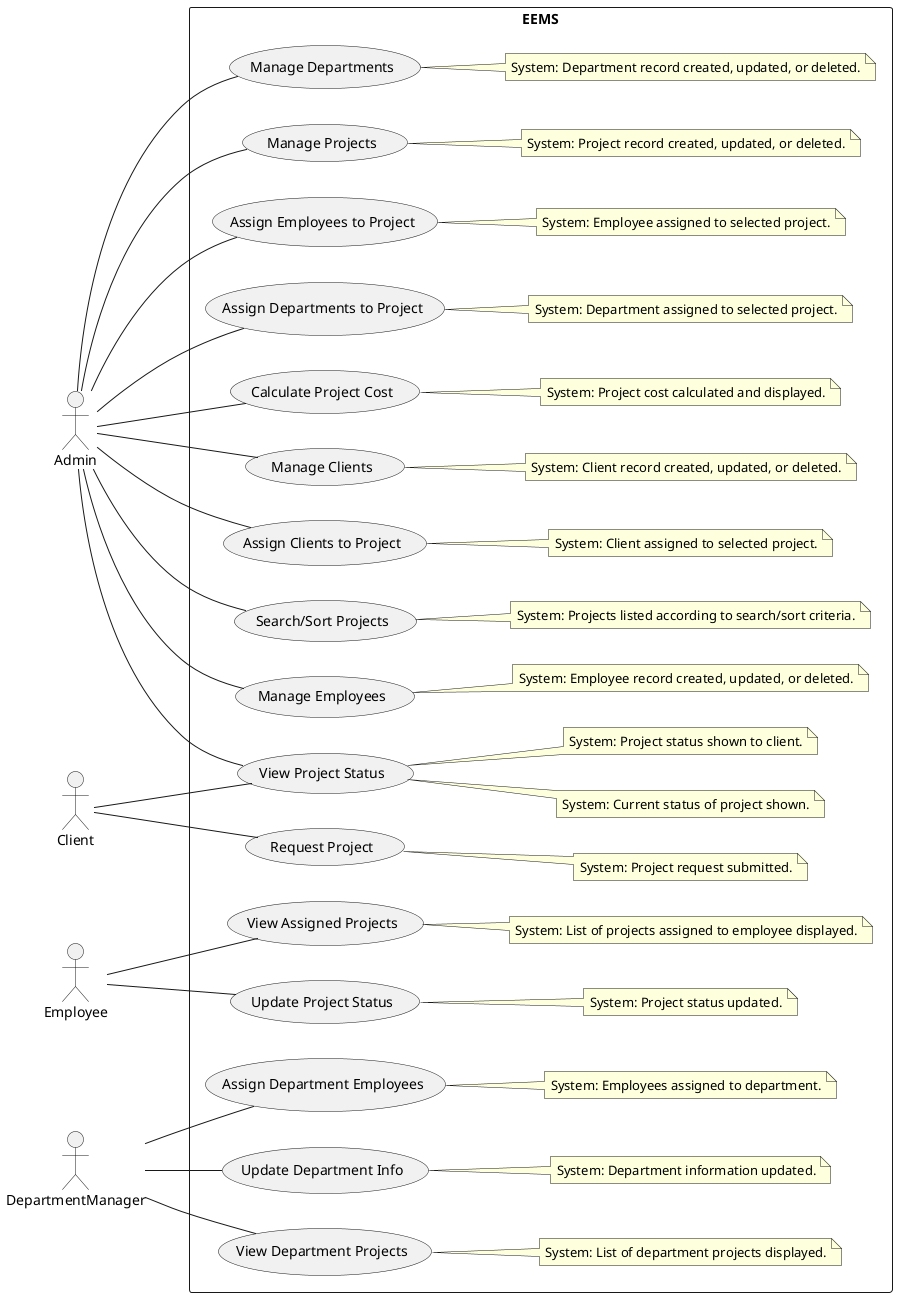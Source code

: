 @startuml
left to right direction

actor Admin
actor Employee
actor DepartmentManager
actor Client

rectangle EEMS {
  Admin -- (Manage Employees)
  note right of (Manage Employees)
    System: Employee record created, updated, or deleted.
  end note

  Admin -- (Manage Departments)
  note right of (Manage Departments)
    System: Department record created, updated, or deleted.
  end note

  Admin -- (Manage Projects)
  note right of (Manage Projects)
    System: Project record created, updated, or deleted.
  end note

  Admin -- (Assign Employees to Project)
  note right of (Assign Employees to Project)
    System: Employee assigned to selected project.
  end note

  Admin -- (Assign Departments to Project)
  note right of (Assign Departments to Project)
    System: Department assigned to selected project.
  end note

  Admin -- (Calculate Project Cost)
  note right of (Calculate Project Cost)
    System: Project cost calculated and displayed.
  end note

  Admin -- (View Project Status)
  note right of (View Project Status)
    System: Current status of project shown.
  end note

  Admin -- (Manage Clients)
  note right of (Manage Clients)
    System: Client record created, updated, or deleted.
  end note

  Admin -- (Assign Clients to Project)
  note right of (Assign Clients to Project)
    System: Client assigned to selected project.
  end note

  Admin -- (Search/Sort Projects)
  note right of (Search/Sort Projects)
    System: Projects listed according to search/sort criteria.
  end note

  Employee -- (View Assigned Projects)
  note right of (View Assigned Projects)
    System: List of projects assigned to employee displayed.
  end note

  Employee -- (Update Project Status)
  note right of (Update Project Status)
    System: Project status updated.
  end note

  DepartmentManager -- (View Department Projects)
  note right of (View Department Projects)
    System: List of department projects displayed.
  end note

  DepartmentManager -- (Assign Department Employees)
  note right of (Assign Department Employees)
    System: Employees assigned to department.
  end note

  DepartmentManager -- (Update Department Info)
  note right of (Update Department Info)
    System: Department information updated.
  end note

  Client -- (View Project Status)
  note right of (View Project Status)
    System: Project status shown to client.
  end note

  Client -- (Request Project)
  note right of (Request Project)
    System: Project request submitted.
  end note
}

@enduml